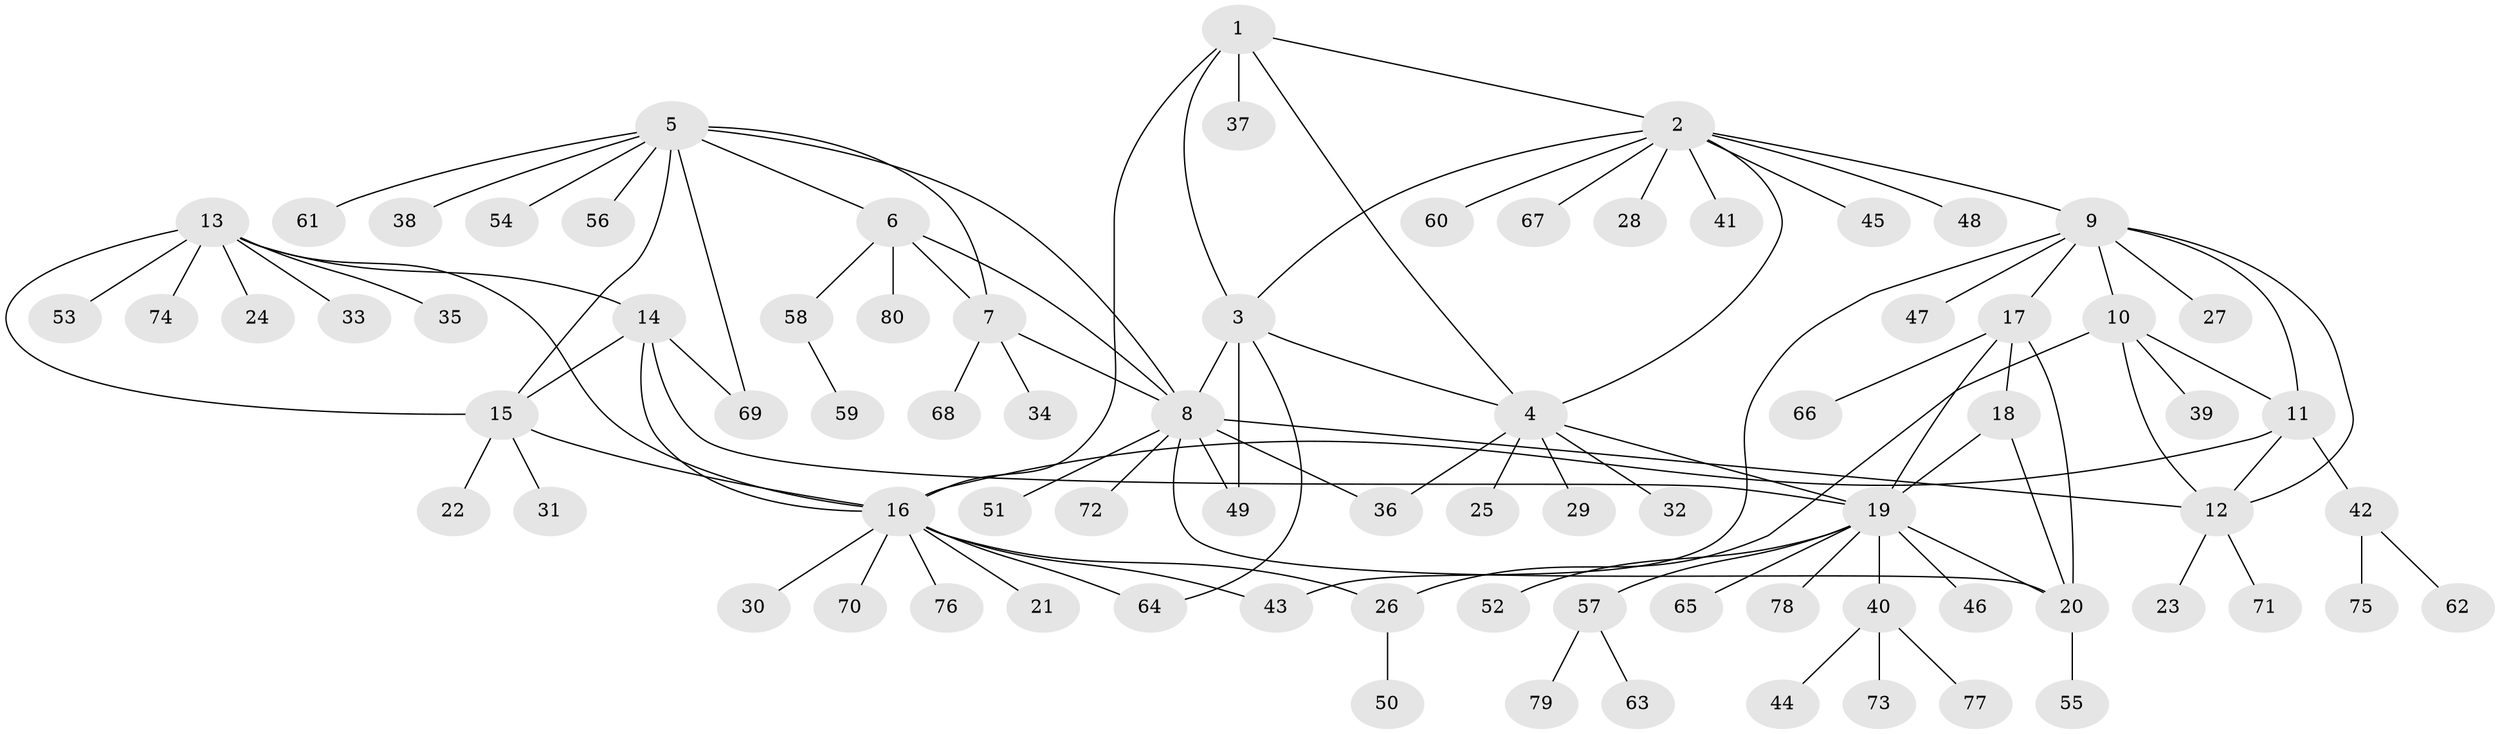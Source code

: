 // Generated by graph-tools (version 1.1) at 2025/11/02/27/25 16:11:34]
// undirected, 80 vertices, 106 edges
graph export_dot {
graph [start="1"]
  node [color=gray90,style=filled];
  1;
  2;
  3;
  4;
  5;
  6;
  7;
  8;
  9;
  10;
  11;
  12;
  13;
  14;
  15;
  16;
  17;
  18;
  19;
  20;
  21;
  22;
  23;
  24;
  25;
  26;
  27;
  28;
  29;
  30;
  31;
  32;
  33;
  34;
  35;
  36;
  37;
  38;
  39;
  40;
  41;
  42;
  43;
  44;
  45;
  46;
  47;
  48;
  49;
  50;
  51;
  52;
  53;
  54;
  55;
  56;
  57;
  58;
  59;
  60;
  61;
  62;
  63;
  64;
  65;
  66;
  67;
  68;
  69;
  70;
  71;
  72;
  73;
  74;
  75;
  76;
  77;
  78;
  79;
  80;
  1 -- 2;
  1 -- 3;
  1 -- 4;
  1 -- 16;
  1 -- 37;
  2 -- 3;
  2 -- 4;
  2 -- 9;
  2 -- 28;
  2 -- 41;
  2 -- 45;
  2 -- 48;
  2 -- 60;
  2 -- 67;
  3 -- 4;
  3 -- 8;
  3 -- 49;
  3 -- 64;
  4 -- 19;
  4 -- 25;
  4 -- 29;
  4 -- 32;
  4 -- 36;
  5 -- 6;
  5 -- 7;
  5 -- 8;
  5 -- 15;
  5 -- 38;
  5 -- 54;
  5 -- 56;
  5 -- 61;
  5 -- 69;
  6 -- 7;
  6 -- 8;
  6 -- 58;
  6 -- 80;
  7 -- 8;
  7 -- 34;
  7 -- 68;
  8 -- 12;
  8 -- 20;
  8 -- 36;
  8 -- 49;
  8 -- 51;
  8 -- 72;
  9 -- 10;
  9 -- 11;
  9 -- 12;
  9 -- 17;
  9 -- 27;
  9 -- 43;
  9 -- 47;
  10 -- 11;
  10 -- 12;
  10 -- 26;
  10 -- 39;
  11 -- 12;
  11 -- 16;
  11 -- 42;
  12 -- 23;
  12 -- 71;
  13 -- 14;
  13 -- 15;
  13 -- 16;
  13 -- 24;
  13 -- 33;
  13 -- 35;
  13 -- 53;
  13 -- 74;
  14 -- 15;
  14 -- 16;
  14 -- 19;
  14 -- 69;
  15 -- 16;
  15 -- 22;
  15 -- 31;
  16 -- 21;
  16 -- 26;
  16 -- 30;
  16 -- 43;
  16 -- 64;
  16 -- 70;
  16 -- 76;
  17 -- 18;
  17 -- 19;
  17 -- 20;
  17 -- 66;
  18 -- 19;
  18 -- 20;
  19 -- 20;
  19 -- 40;
  19 -- 46;
  19 -- 52;
  19 -- 57;
  19 -- 65;
  19 -- 78;
  20 -- 55;
  26 -- 50;
  40 -- 44;
  40 -- 73;
  40 -- 77;
  42 -- 62;
  42 -- 75;
  57 -- 63;
  57 -- 79;
  58 -- 59;
}
